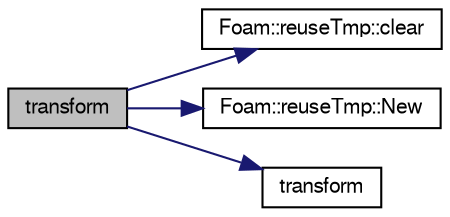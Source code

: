 digraph "transform"
{
  bgcolor="transparent";
  edge [fontname="FreeSans",fontsize="10",labelfontname="FreeSans",labelfontsize="10"];
  node [fontname="FreeSans",fontsize="10",shape=record];
  rankdir="LR";
  Node67924 [label="transform",height=0.2,width=0.4,color="black", fillcolor="grey75", style="filled", fontcolor="black"];
  Node67924 -> Node67925 [color="midnightblue",fontsize="10",style="solid",fontname="FreeSans"];
  Node67925 [label="Foam::reuseTmp::clear",height=0.2,width=0.4,color="black",URL="$a26478.html#a8ca867fc602373164df237bfc74061d3"];
  Node67924 -> Node67926 [color="midnightblue",fontsize="10",style="solid",fontname="FreeSans"];
  Node67926 [label="Foam::reuseTmp::New",height=0.2,width=0.4,color="black",URL="$a26478.html#a9776d70803cae65094c1c967216fed43"];
  Node67924 -> Node67927 [color="midnightblue",fontsize="10",style="solid",fontname="FreeSans"];
  Node67927 [label="transform",height=0.2,width=0.4,color="black",URL="$a21124.html#a919915170941701c1223291531ad010c"];
}
